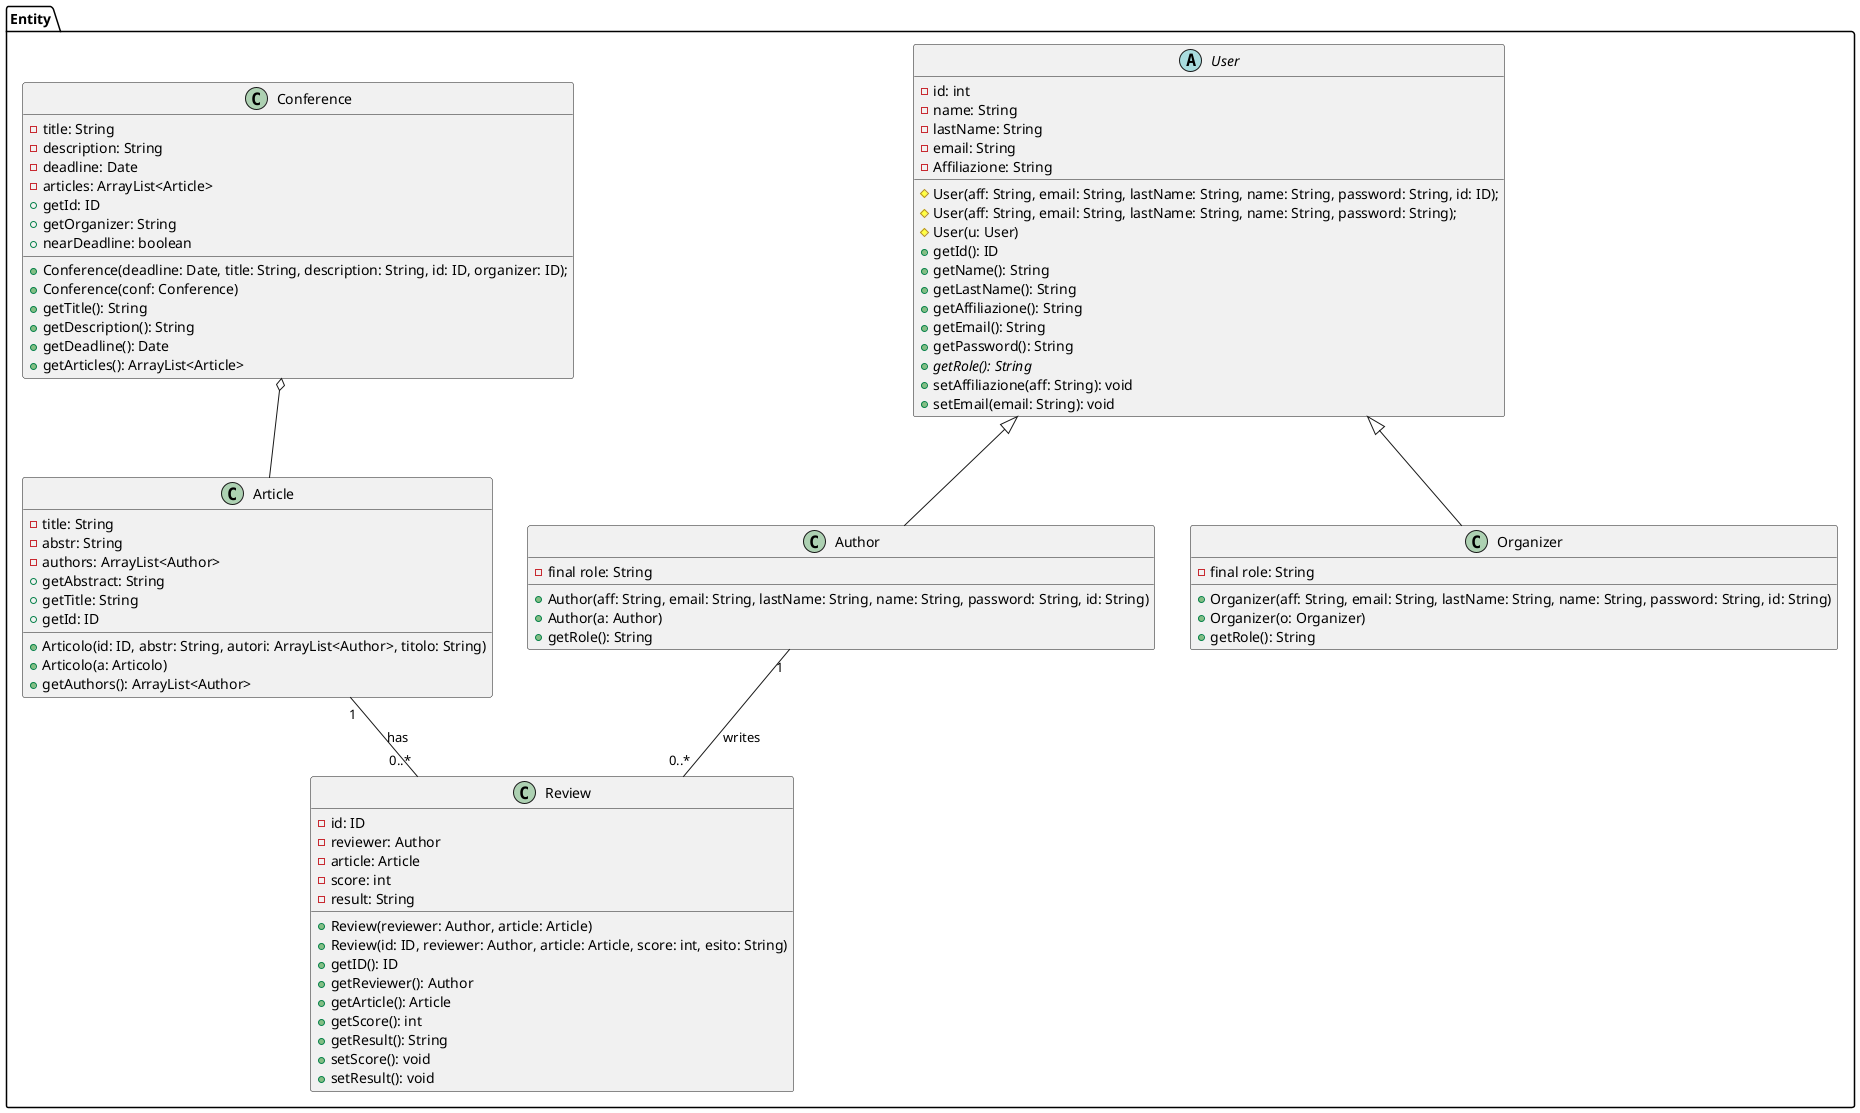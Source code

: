 @startuml
package Entity {

  abstract class User {
    - id: int
    - name: String
    - lastName: String
    - email: String
    - Affiliazione: String
    # User(aff: String, email: String, lastName: String, name: String, password: String, id: ID);
    # User(aff: String, email: String, lastName: String, name: String, password: String);
    # User(u: User)
    + getId(): ID
    + getName(): String
    + getLastName(): String
    + getAffiliazione(): String
    + getEmail(): String
    + getPassword(): String
    + {abstract} getRole(): String 
    + setAffiliazione(aff: String): void
    + setEmail(email: String): void
  }

  class Author {
    - final role: String
    + Author(aff: String, email: String, lastName: String, name: String, password: String, id: String)
    + Author(a: Author)		
    + getRole(): String
  }

  class Organizer {
    - final role: String
    + Organizer(aff: String, email: String, lastName: String, name: String, password: String, id: String)
    + Organizer(o: Organizer)
    + getRole(): String
  }

  class Article {
    - title: String
    - abstr: String
    - authors: ArrayList<Author>
    + Articolo(id: ID, abstr: String, autori: ArrayList<Author>, titolo: String)
    + Articolo(a: Articolo)
    + getAuthors(): ArrayList<Author>
    + getAbstract: String
    + getTitle: String
    + getId: ID
  }
  
  class Conference {
    - title: String
    - description: String
    - deadline: Date
    - articles: ArrayList<Article>
    + Conference(deadline: Date, title: String, description: String, id: ID, organizer: ID);
    + Conference(conf: Conference)
    + getTitle(): String
    + getDescription(): String
    + getDeadline(): Date
    + getArticles(): ArrayList<Article>
    + getId: ID
    + getOrganizer: String
    + nearDeadline: boolean
  }

  class Review {
		- id: ID
		- reviewer: Author
		- article: Article
		- score: int
		- result: String
                + Review(reviewer: Author, article: Article)
		+ Review(id: ID, reviewer: Author, article: Article, score: int, esito: String)
		+ getID(): ID
		+ getReviewer(): Author
		+ getArticle(): Article
		+ getScore(): int
		+ getResult(): String
		+ setScore(): void
		+ setResult(): void
  }
	
  User <|-- Author
  User <|-- Organizer
  Conference o-- Article
  Article "1" -- "0..*" Review : has
  Author "1" -- "0..*" Review : writes
}
@enduml
